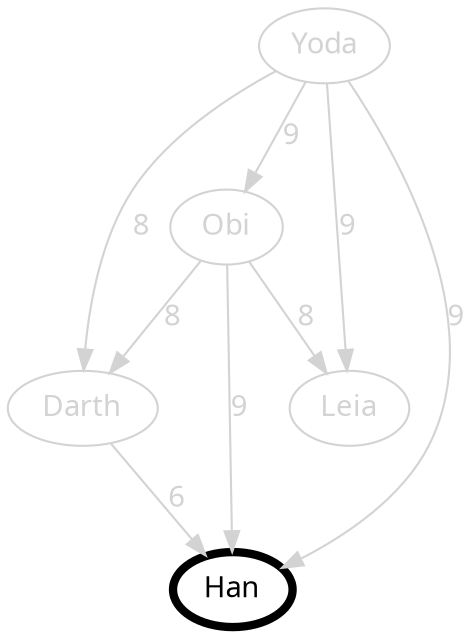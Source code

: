 /* circo 2013-02-19-vergleich_4.dot -Tsvg -O */

digraph "direkter Vergleich" {
  bgcolor = transparent;
  edge [fontname="Avenir"]
  node [fontname="Avenir"; style=filled; fillcolor=white]

  "Darth" [color=lightgray fillcolor=none fontcolor=lightgray]
  "Leia" [color=lightgray fillcolor=none fontcolor=lightgray]
  "Obi" [color=lightgray fillcolor=none fontcolor=lightgray]
  "Han" [penwidth=4.0]
  "Yoda" [color=lightgray fillcolor=none fontcolor=lightgray]

  edge [color=lightgray fontcolor=lightgray]

  "Darth" -> "Han" [label="6"];

  "Obi" -> "Darth" [label="8"];
  "Obi" -> "Leia" [label="8"];
  "Obi" -> "Han" [label="9"];

  "Yoda" -> "Darth" [label="8"];
  "Yoda" -> "Leia" [label="9"];
  "Yoda" -> "Obi" [label="9"];
  "Yoda" -> "Han" [label="9"];
}
